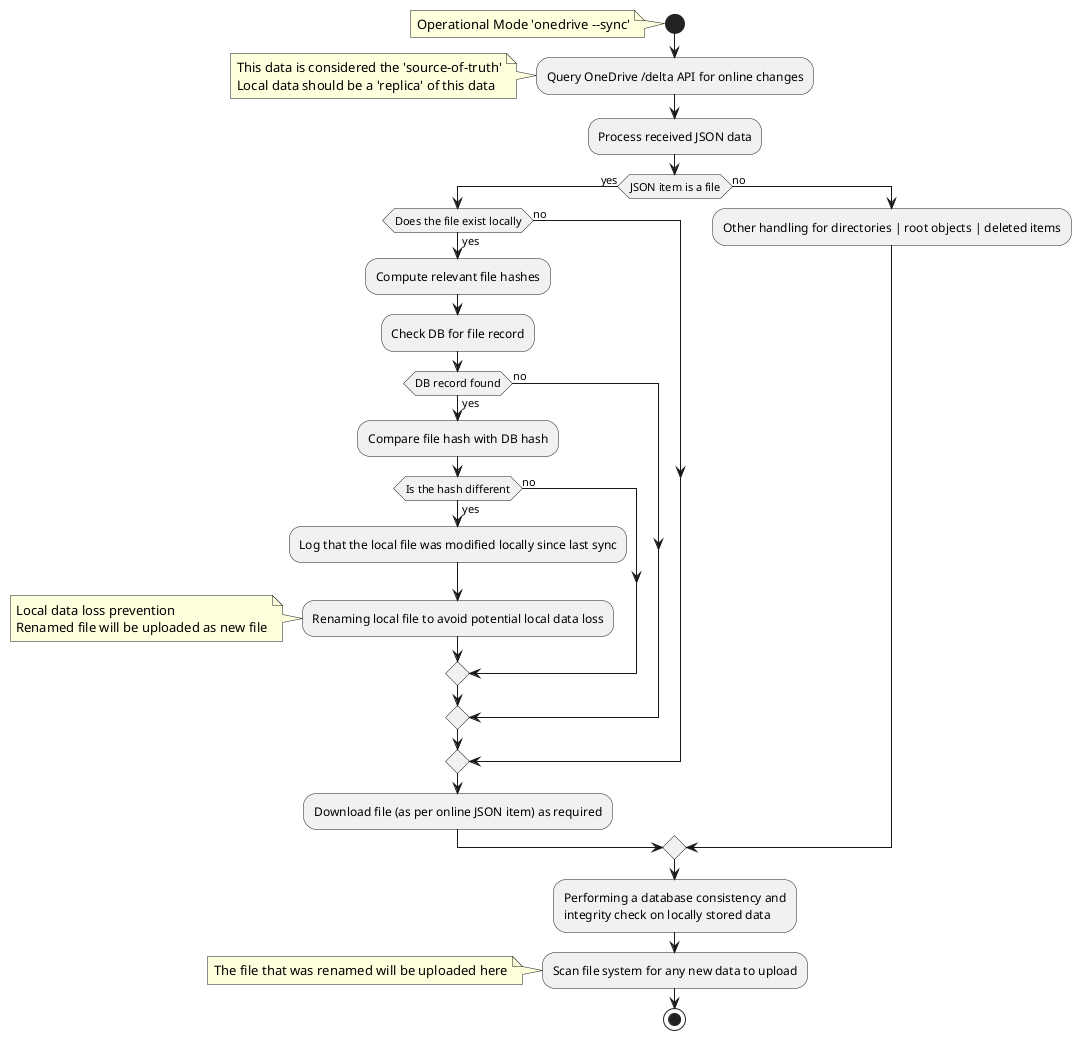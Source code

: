 @startuml
start
note left: Operational Mode 'onedrive --sync'
:Query OneDrive /delta API for online changes;
note left: This data is considered the 'source-of-truth'\nLocal data should be a 'replica' of this data
:Process received JSON data;
if (JSON item is a file) then (yes)
  if (Does the file exist locally) then (yes)
    :Compute relevant file hashes;
    :Check DB for file record;
    if (DB record found) then (yes)
      :Compare file hash with DB hash;
      if (Is the hash different) then (yes)
        :Log that the local file was modified locally since last sync;
        :Renaming local file to avoid potential local data loss;
        note left: Local data loss prevention\nRenamed file will be uploaded as new file
      else (no)
      endif
    else (no)    
    endif
  else (no)
  endif
:Download file (as per online JSON item) as required;
else (no)
  :Other handling for directories | root objects | deleted items;
endif
:Performing a database consistency and\nintegrity check on locally stored data;
:Scan file system for any new data to upload;
note left: The file that was renamed will be uploaded here
stop
@enduml